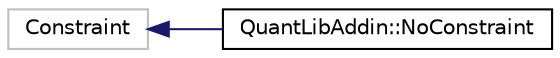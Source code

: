 digraph "Graphical Class Hierarchy"
{
  edge [fontname="Helvetica",fontsize="10",labelfontname="Helvetica",labelfontsize="10"];
  node [fontname="Helvetica",fontsize="10",shape=record];
  rankdir="LR";
  Node271 [label="Constraint",height=0.2,width=0.4,color="grey75", fillcolor="white", style="filled"];
  Node271 -> Node0 [dir="back",color="midnightblue",fontsize="10",style="solid",fontname="Helvetica"];
  Node0 [label="QuantLibAddin::NoConstraint",height=0.2,width=0.4,color="black", fillcolor="white", style="filled",URL="$class_quant_lib_addin_1_1_no_constraint.html"];
}

